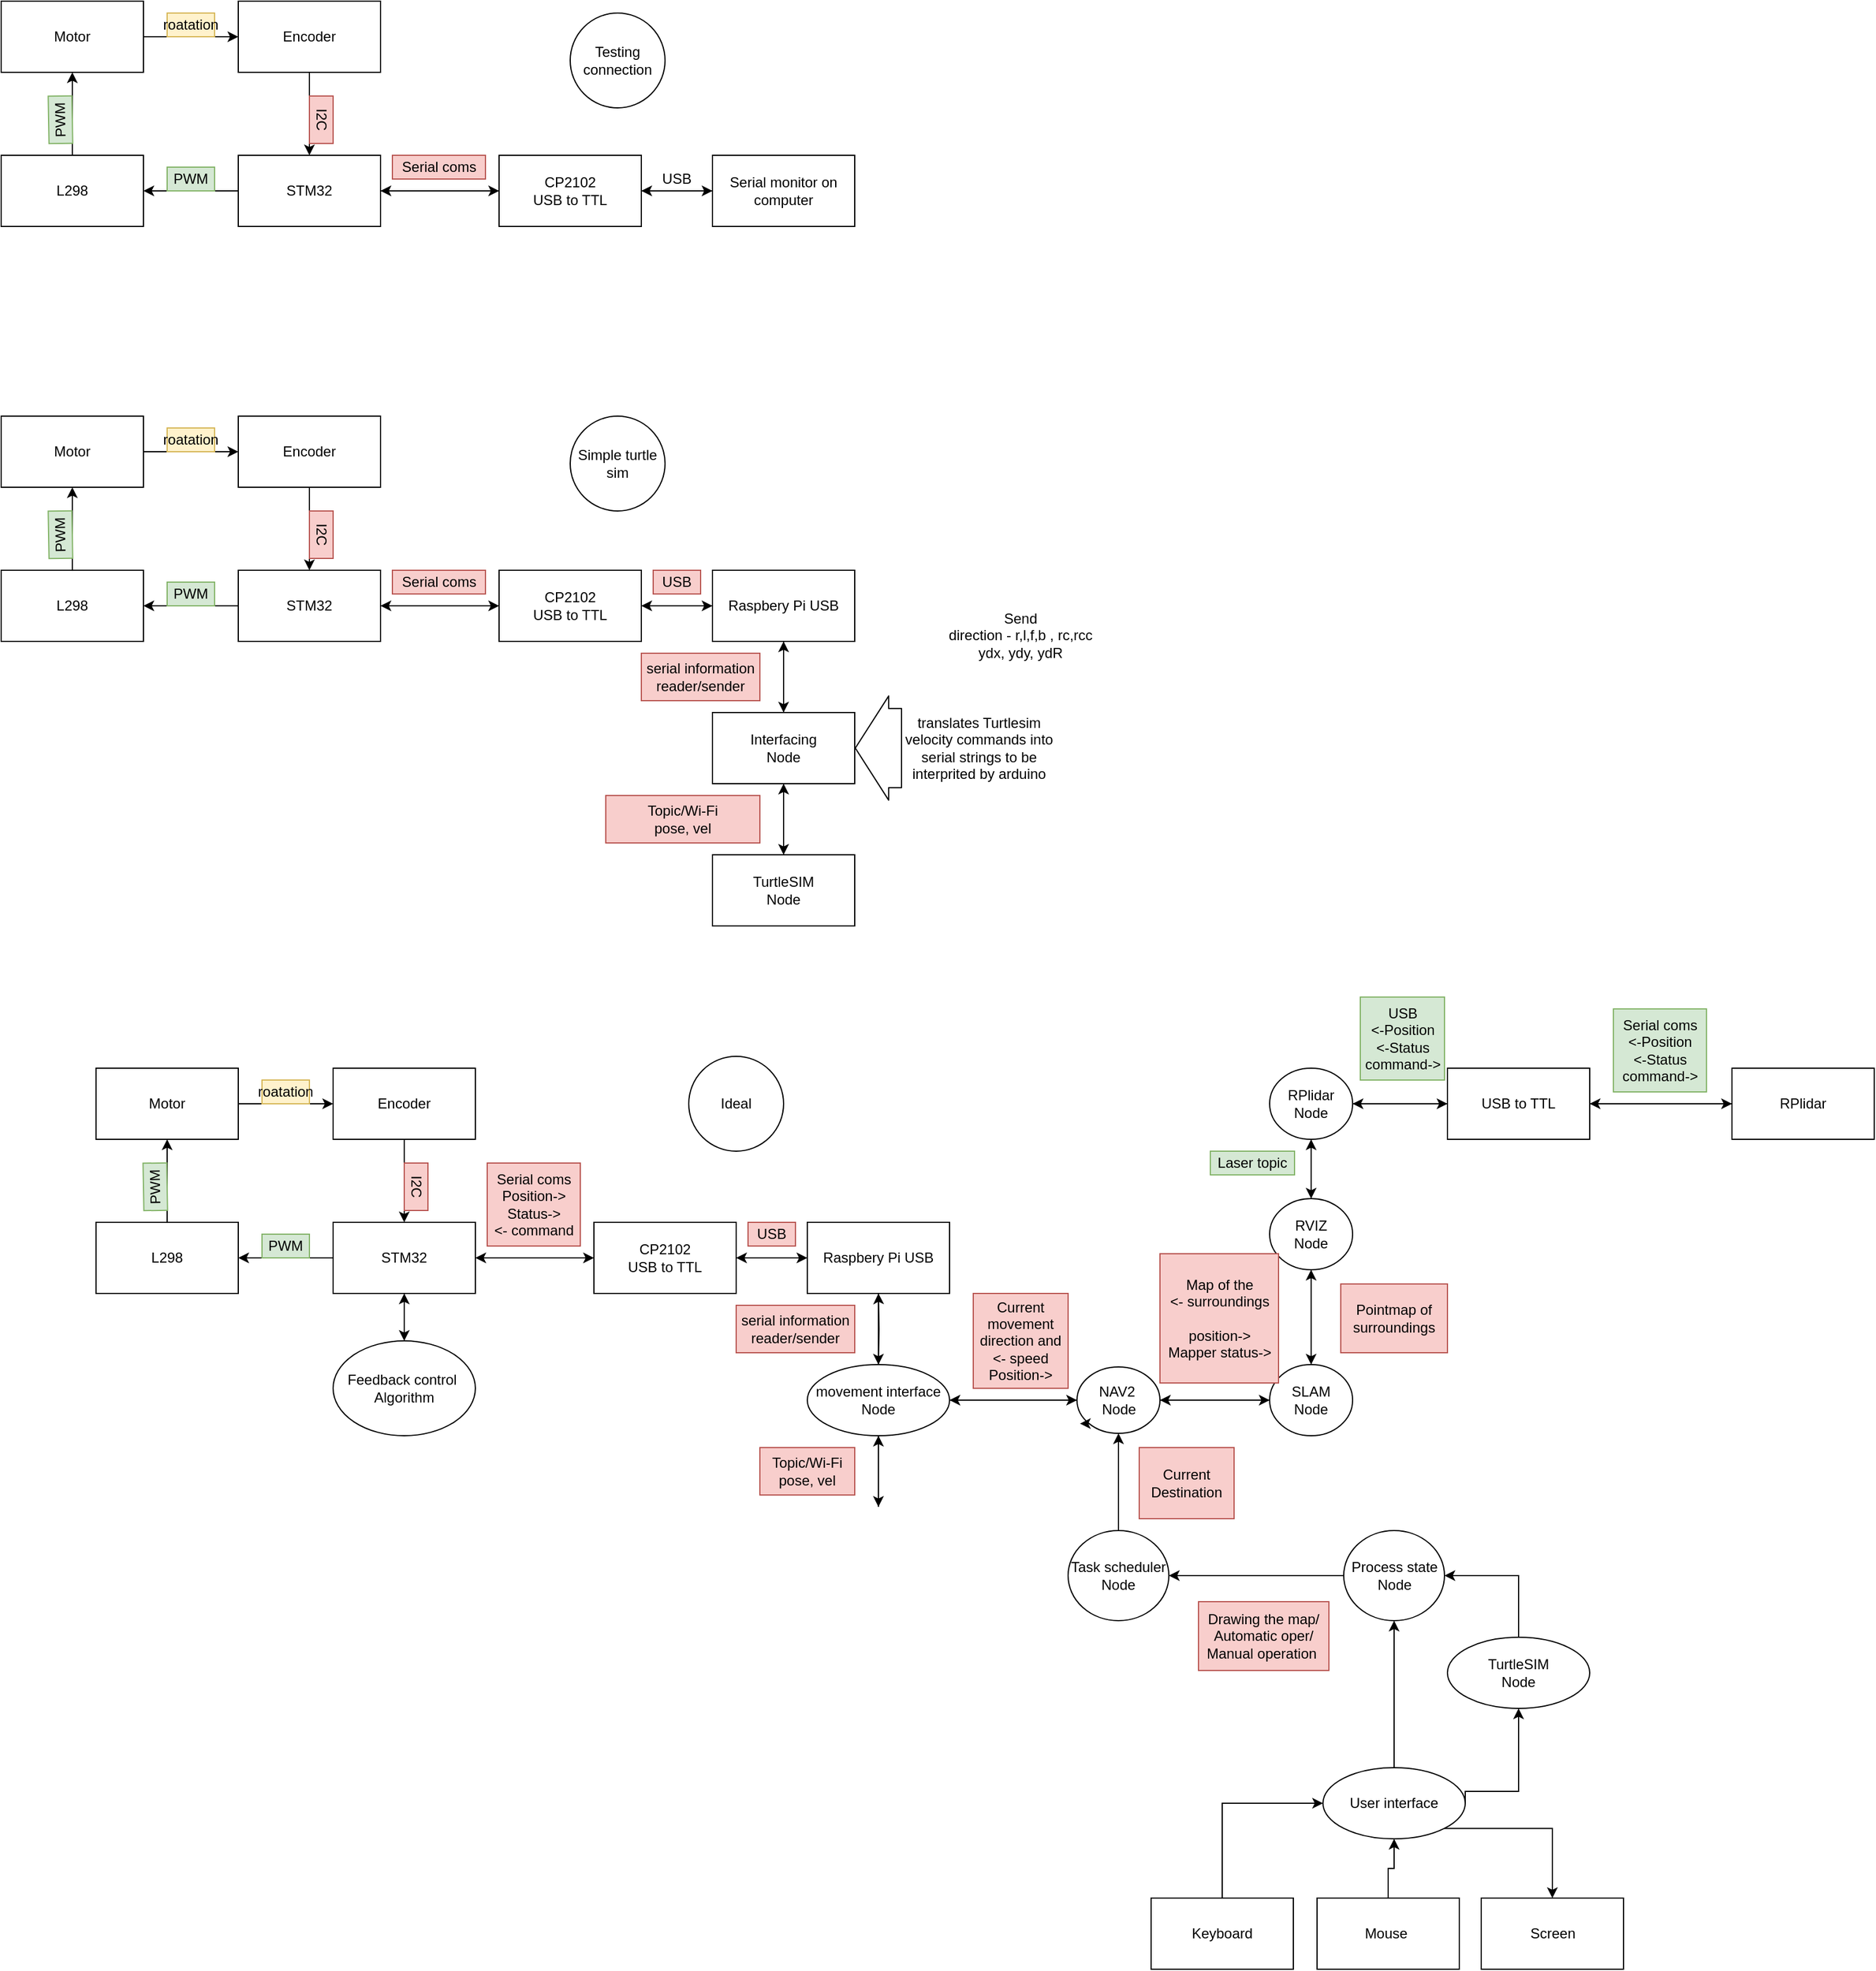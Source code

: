 <mxfile version="13.0.3" type="device"><diagram id="LjjCrNY3zawK1fgdHUah" name="Page-1"><mxGraphModel dx="1348" dy="816" grid="1" gridSize="10" guides="1" tooltips="1" connect="1" arrows="1" fold="1" page="1" pageScale="1" pageWidth="827" pageHeight="1169" math="0" shadow="0"><root><mxCell id="0"/><mxCell id="1" parent="0"/><mxCell id="x7SY1QFS_XHlm3ETZyWU-7" style="edgeStyle=orthogonalEdgeStyle;rounded=0;orthogonalLoop=1;jettySize=auto;html=1;entryX=0.5;entryY=1;entryDx=0;entryDy=0;" parent="1" source="x7SY1QFS_XHlm3ETZyWU-1" target="x7SY1QFS_XHlm3ETZyWU-2" edge="1"><mxGeometry relative="1" as="geometry"/></mxCell><mxCell id="x7SY1QFS_XHlm3ETZyWU-1" value="L298" style="rounded=0;whiteSpace=wrap;html=1;" parent="1" vertex="1"><mxGeometry x="40" y="300" width="120" height="60" as="geometry"/></mxCell><mxCell id="x7SY1QFS_XHlm3ETZyWU-10" style="edgeStyle=orthogonalEdgeStyle;rounded=0;orthogonalLoop=1;jettySize=auto;html=1;entryX=0;entryY=0.5;entryDx=0;entryDy=0;" parent="1" source="x7SY1QFS_XHlm3ETZyWU-2" target="x7SY1QFS_XHlm3ETZyWU-4" edge="1"><mxGeometry relative="1" as="geometry"/></mxCell><mxCell id="x7SY1QFS_XHlm3ETZyWU-2" value="Motor" style="rounded=0;whiteSpace=wrap;html=1;" parent="1" vertex="1"><mxGeometry x="40" y="170" width="120" height="60" as="geometry"/></mxCell><mxCell id="x7SY1QFS_XHlm3ETZyWU-8" style="edgeStyle=orthogonalEdgeStyle;rounded=0;orthogonalLoop=1;jettySize=auto;html=1;" parent="1" source="x7SY1QFS_XHlm3ETZyWU-3" target="x7SY1QFS_XHlm3ETZyWU-1" edge="1"><mxGeometry relative="1" as="geometry"/></mxCell><mxCell id="x7SY1QFS_XHlm3ETZyWU-15" style="edgeStyle=orthogonalEdgeStyle;rounded=0;orthogonalLoop=1;jettySize=auto;html=1;entryX=0;entryY=0.5;entryDx=0;entryDy=0;" parent="1" source="x7SY1QFS_XHlm3ETZyWU-3" target="x7SY1QFS_XHlm3ETZyWU-5" edge="1"><mxGeometry relative="1" as="geometry"/></mxCell><mxCell id="x7SY1QFS_XHlm3ETZyWU-3" value="STM32" style="rounded=0;whiteSpace=wrap;html=1;" parent="1" vertex="1"><mxGeometry x="240" y="300" width="120" height="60" as="geometry"/></mxCell><mxCell id="x7SY1QFS_XHlm3ETZyWU-11" style="edgeStyle=orthogonalEdgeStyle;rounded=0;orthogonalLoop=1;jettySize=auto;html=1;entryX=0.5;entryY=0;entryDx=0;entryDy=0;" parent="1" source="x7SY1QFS_XHlm3ETZyWU-4" target="x7SY1QFS_XHlm3ETZyWU-3" edge="1"><mxGeometry relative="1" as="geometry"/></mxCell><mxCell id="x7SY1QFS_XHlm3ETZyWU-4" value="Encoder" style="rounded=0;whiteSpace=wrap;html=1;" parent="1" vertex="1"><mxGeometry x="240" y="170" width="120" height="60" as="geometry"/></mxCell><mxCell id="x7SY1QFS_XHlm3ETZyWU-18" style="edgeStyle=orthogonalEdgeStyle;rounded=0;orthogonalLoop=1;jettySize=auto;html=1;entryX=1;entryY=0.5;entryDx=0;entryDy=0;" parent="1" source="x7SY1QFS_XHlm3ETZyWU-5" target="x7SY1QFS_XHlm3ETZyWU-3" edge="1"><mxGeometry relative="1" as="geometry"><Array as="points"/></mxGeometry></mxCell><mxCell id="x7SY1QFS_XHlm3ETZyWU-19" style="edgeStyle=orthogonalEdgeStyle;rounded=0;orthogonalLoop=1;jettySize=auto;html=1;entryX=0;entryY=0.5;entryDx=0;entryDy=0;" parent="1" source="x7SY1QFS_XHlm3ETZyWU-5" target="x7SY1QFS_XHlm3ETZyWU-6" edge="1"><mxGeometry relative="1" as="geometry"/></mxCell><mxCell id="x7SY1QFS_XHlm3ETZyWU-5" value="CP2102&lt;br&gt;USB to TTL" style="rounded=0;whiteSpace=wrap;html=1;" parent="1" vertex="1"><mxGeometry x="460" y="300" width="120" height="60" as="geometry"/></mxCell><mxCell id="x7SY1QFS_XHlm3ETZyWU-20" style="edgeStyle=orthogonalEdgeStyle;rounded=0;orthogonalLoop=1;jettySize=auto;html=1;" parent="1" source="x7SY1QFS_XHlm3ETZyWU-6" target="x7SY1QFS_XHlm3ETZyWU-5" edge="1"><mxGeometry relative="1" as="geometry"/></mxCell><mxCell id="x7SY1QFS_XHlm3ETZyWU-6" value="Serial monitor on computer" style="rounded=0;whiteSpace=wrap;html=1;" parent="1" vertex="1"><mxGeometry x="640" y="300" width="120" height="60" as="geometry"/></mxCell><mxCell id="x7SY1QFS_XHlm3ETZyWU-9" value="PWM" style="text;html=1;strokeColor=#82b366;fillColor=#d5e8d4;align=center;verticalAlign=middle;whiteSpace=wrap;rounded=0;rotation=-91;" parent="1" vertex="1"><mxGeometry x="70" y="260" width="40" height="20" as="geometry"/></mxCell><mxCell id="x7SY1QFS_XHlm3ETZyWU-12" value="roatation" style="text;html=1;strokeColor=#d6b656;fillColor=#fff2cc;align=center;verticalAlign=middle;whiteSpace=wrap;rounded=0;" parent="1" vertex="1"><mxGeometry x="180" y="180" width="40" height="20" as="geometry"/></mxCell><mxCell id="x7SY1QFS_XHlm3ETZyWU-13" value="I2C" style="text;html=1;strokeColor=#b85450;fillColor=#f8cecc;align=center;verticalAlign=middle;whiteSpace=wrap;rounded=0;rotation=90;" parent="1" vertex="1"><mxGeometry x="290" y="260" width="40" height="20" as="geometry"/></mxCell><mxCell id="x7SY1QFS_XHlm3ETZyWU-14" value="PWM" style="text;html=1;strokeColor=#82b366;fillColor=#d5e8d4;align=center;verticalAlign=middle;whiteSpace=wrap;rounded=0;" parent="1" vertex="1"><mxGeometry x="180" y="310" width="40" height="20" as="geometry"/></mxCell><mxCell id="x7SY1QFS_XHlm3ETZyWU-16" value="Serial coms" style="text;html=1;strokeColor=#b85450;fillColor=#f8cecc;align=center;verticalAlign=middle;whiteSpace=wrap;rounded=0;" parent="1" vertex="1"><mxGeometry x="370" y="300" width="78.5" height="20" as="geometry"/></mxCell><mxCell id="x7SY1QFS_XHlm3ETZyWU-21" value="USB" style="text;html=1;strokeColor=none;fillColor=none;align=center;verticalAlign=middle;whiteSpace=wrap;rounded=0;" parent="1" vertex="1"><mxGeometry x="590" y="310" width="40" height="20" as="geometry"/></mxCell><mxCell id="x7SY1QFS_XHlm3ETZyWU-23" style="edgeStyle=orthogonalEdgeStyle;rounded=0;orthogonalLoop=1;jettySize=auto;html=1;entryX=0.5;entryY=1;entryDx=0;entryDy=0;" parent="1" source="x7SY1QFS_XHlm3ETZyWU-24" target="x7SY1QFS_XHlm3ETZyWU-26" edge="1"><mxGeometry relative="1" as="geometry"/></mxCell><mxCell id="x7SY1QFS_XHlm3ETZyWU-24" value="L298" style="rounded=0;whiteSpace=wrap;html=1;" parent="1" vertex="1"><mxGeometry x="40" y="650" width="120" height="60" as="geometry"/></mxCell><mxCell id="x7SY1QFS_XHlm3ETZyWU-25" style="edgeStyle=orthogonalEdgeStyle;rounded=0;orthogonalLoop=1;jettySize=auto;html=1;entryX=0;entryY=0.5;entryDx=0;entryDy=0;" parent="1" source="x7SY1QFS_XHlm3ETZyWU-26" target="x7SY1QFS_XHlm3ETZyWU-31" edge="1"><mxGeometry relative="1" as="geometry"/></mxCell><mxCell id="x7SY1QFS_XHlm3ETZyWU-26" value="Motor" style="rounded=0;whiteSpace=wrap;html=1;" parent="1" vertex="1"><mxGeometry x="40" y="520" width="120" height="60" as="geometry"/></mxCell><mxCell id="x7SY1QFS_XHlm3ETZyWU-27" style="edgeStyle=orthogonalEdgeStyle;rounded=0;orthogonalLoop=1;jettySize=auto;html=1;" parent="1" source="x7SY1QFS_XHlm3ETZyWU-29" target="x7SY1QFS_XHlm3ETZyWU-24" edge="1"><mxGeometry relative="1" as="geometry"/></mxCell><mxCell id="x7SY1QFS_XHlm3ETZyWU-28" style="edgeStyle=orthogonalEdgeStyle;rounded=0;orthogonalLoop=1;jettySize=auto;html=1;entryX=0;entryY=0.5;entryDx=0;entryDy=0;" parent="1" source="x7SY1QFS_XHlm3ETZyWU-29" target="x7SY1QFS_XHlm3ETZyWU-34" edge="1"><mxGeometry relative="1" as="geometry"/></mxCell><mxCell id="x7SY1QFS_XHlm3ETZyWU-29" value="STM32" style="rounded=0;whiteSpace=wrap;html=1;" parent="1" vertex="1"><mxGeometry x="240" y="650" width="120" height="60" as="geometry"/></mxCell><mxCell id="x7SY1QFS_XHlm3ETZyWU-30" style="edgeStyle=orthogonalEdgeStyle;rounded=0;orthogonalLoop=1;jettySize=auto;html=1;entryX=0.5;entryY=0;entryDx=0;entryDy=0;" parent="1" source="x7SY1QFS_XHlm3ETZyWU-31" target="x7SY1QFS_XHlm3ETZyWU-29" edge="1"><mxGeometry relative="1" as="geometry"/></mxCell><mxCell id="x7SY1QFS_XHlm3ETZyWU-31" value="Encoder" style="rounded=0;whiteSpace=wrap;html=1;" parent="1" vertex="1"><mxGeometry x="240" y="520" width="120" height="60" as="geometry"/></mxCell><mxCell id="x7SY1QFS_XHlm3ETZyWU-32" style="edgeStyle=orthogonalEdgeStyle;rounded=0;orthogonalLoop=1;jettySize=auto;html=1;entryX=1;entryY=0.5;entryDx=0;entryDy=0;" parent="1" source="x7SY1QFS_XHlm3ETZyWU-34" target="x7SY1QFS_XHlm3ETZyWU-29" edge="1"><mxGeometry relative="1" as="geometry"><Array as="points"/></mxGeometry></mxCell><mxCell id="x7SY1QFS_XHlm3ETZyWU-33" style="edgeStyle=orthogonalEdgeStyle;rounded=0;orthogonalLoop=1;jettySize=auto;html=1;entryX=0;entryY=0.5;entryDx=0;entryDy=0;" parent="1" source="x7SY1QFS_XHlm3ETZyWU-34" target="x7SY1QFS_XHlm3ETZyWU-36" edge="1"><mxGeometry relative="1" as="geometry"/></mxCell><mxCell id="x7SY1QFS_XHlm3ETZyWU-34" value="CP2102&lt;br&gt;USB to TTL" style="rounded=0;whiteSpace=wrap;html=1;" parent="1" vertex="1"><mxGeometry x="460" y="650" width="120" height="60" as="geometry"/></mxCell><mxCell id="x7SY1QFS_XHlm3ETZyWU-35" style="edgeStyle=orthogonalEdgeStyle;rounded=0;orthogonalLoop=1;jettySize=auto;html=1;" parent="1" source="x7SY1QFS_XHlm3ETZyWU-36" target="x7SY1QFS_XHlm3ETZyWU-34" edge="1"><mxGeometry relative="1" as="geometry"/></mxCell><mxCell id="x7SY1QFS_XHlm3ETZyWU-45" style="edgeStyle=orthogonalEdgeStyle;rounded=0;orthogonalLoop=1;jettySize=auto;html=1;entryX=0.5;entryY=0;entryDx=0;entryDy=0;" parent="1" source="x7SY1QFS_XHlm3ETZyWU-36" target="x7SY1QFS_XHlm3ETZyWU-43" edge="1"><mxGeometry relative="1" as="geometry"/></mxCell><mxCell id="x7SY1QFS_XHlm3ETZyWU-36" value="Raspbery Pi USB" style="rounded=0;whiteSpace=wrap;html=1;" parent="1" vertex="1"><mxGeometry x="640" y="650" width="120" height="60" as="geometry"/></mxCell><mxCell id="x7SY1QFS_XHlm3ETZyWU-37" value="PWM" style="text;html=1;strokeColor=#82b366;fillColor=#d5e8d4;align=center;verticalAlign=middle;whiteSpace=wrap;rounded=0;rotation=-91;" parent="1" vertex="1"><mxGeometry x="70" y="610" width="40" height="20" as="geometry"/></mxCell><mxCell id="x7SY1QFS_XHlm3ETZyWU-38" value="roatation" style="text;html=1;strokeColor=#d6b656;fillColor=#fff2cc;align=center;verticalAlign=middle;whiteSpace=wrap;rounded=0;" parent="1" vertex="1"><mxGeometry x="180" y="530" width="40" height="20" as="geometry"/></mxCell><mxCell id="x7SY1QFS_XHlm3ETZyWU-39" value="I2C" style="text;html=1;strokeColor=#b85450;fillColor=#f8cecc;align=center;verticalAlign=middle;whiteSpace=wrap;rounded=0;rotation=90;" parent="1" vertex="1"><mxGeometry x="290" y="610" width="40" height="20" as="geometry"/></mxCell><mxCell id="x7SY1QFS_XHlm3ETZyWU-40" value="PWM" style="text;html=1;strokeColor=#82b366;fillColor=#d5e8d4;align=center;verticalAlign=middle;whiteSpace=wrap;rounded=0;" parent="1" vertex="1"><mxGeometry x="180" y="660" width="40" height="20" as="geometry"/></mxCell><mxCell id="x7SY1QFS_XHlm3ETZyWU-41" value="Serial coms" style="text;html=1;strokeColor=#b85450;fillColor=#f8cecc;align=center;verticalAlign=middle;whiteSpace=wrap;rounded=0;" parent="1" vertex="1"><mxGeometry x="370" y="650" width="78.5" height="20" as="geometry"/></mxCell><mxCell id="x7SY1QFS_XHlm3ETZyWU-42" value="USB" style="text;html=1;strokeColor=#b85450;fillColor=#f8cecc;align=center;verticalAlign=middle;whiteSpace=wrap;rounded=0;" parent="1" vertex="1"><mxGeometry x="590" y="650" width="40" height="20" as="geometry"/></mxCell><mxCell id="x7SY1QFS_XHlm3ETZyWU-46" style="edgeStyle=orthogonalEdgeStyle;rounded=0;orthogonalLoop=1;jettySize=auto;html=1;entryX=0.5;entryY=1;entryDx=0;entryDy=0;" parent="1" source="x7SY1QFS_XHlm3ETZyWU-43" target="x7SY1QFS_XHlm3ETZyWU-36" edge="1"><mxGeometry relative="1" as="geometry"/></mxCell><mxCell id="x7SY1QFS_XHlm3ETZyWU-51" style="edgeStyle=orthogonalEdgeStyle;rounded=0;orthogonalLoop=1;jettySize=auto;html=1;entryX=0.5;entryY=0;entryDx=0;entryDy=0;" parent="1" source="x7SY1QFS_XHlm3ETZyWU-43" target="x7SY1QFS_XHlm3ETZyWU-44" edge="1"><mxGeometry relative="1" as="geometry"/></mxCell><mxCell id="x7SY1QFS_XHlm3ETZyWU-43" value="Interfacing&lt;br&gt;Node" style="rounded=0;whiteSpace=wrap;html=1;" parent="1" vertex="1"><mxGeometry x="640" y="770" width="120" height="60" as="geometry"/></mxCell><mxCell id="x7SY1QFS_XHlm3ETZyWU-52" style="edgeStyle=orthogonalEdgeStyle;rounded=0;orthogonalLoop=1;jettySize=auto;html=1;entryX=0.5;entryY=1;entryDx=0;entryDy=0;" parent="1" source="x7SY1QFS_XHlm3ETZyWU-44" target="x7SY1QFS_XHlm3ETZyWU-43" edge="1"><mxGeometry relative="1" as="geometry"/></mxCell><mxCell id="x7SY1QFS_XHlm3ETZyWU-44" value="TurtleSIM&lt;br&gt;Node" style="rounded=0;whiteSpace=wrap;html=1;" parent="1" vertex="1"><mxGeometry x="640" y="890" width="120" height="60" as="geometry"/></mxCell><mxCell id="x7SY1QFS_XHlm3ETZyWU-49" value="serial information reader/sender" style="text;html=1;strokeColor=#b85450;fillColor=#f8cecc;align=center;verticalAlign=middle;whiteSpace=wrap;rounded=0;" parent="1" vertex="1"><mxGeometry x="580" y="720" width="100" height="40" as="geometry"/></mxCell><mxCell id="x7SY1QFS_XHlm3ETZyWU-53" value="Topic/Wi-Fi&lt;br&gt;pose, vel" style="text;html=1;strokeColor=#b85450;fillColor=#f8cecc;align=center;verticalAlign=middle;whiteSpace=wrap;rounded=0;" parent="1" vertex="1"><mxGeometry x="550" y="840" width="130" height="40" as="geometry"/></mxCell><mxCell id="x7SY1QFS_XHlm3ETZyWU-55" style="edgeStyle=orthogonalEdgeStyle;rounded=0;orthogonalLoop=1;jettySize=auto;html=1;entryX=0.5;entryY=1;entryDx=0;entryDy=0;" parent="1" source="x7SY1QFS_XHlm3ETZyWU-56" target="x7SY1QFS_XHlm3ETZyWU-58" edge="1"><mxGeometry relative="1" as="geometry"/></mxCell><mxCell id="x7SY1QFS_XHlm3ETZyWU-56" value="L298" style="rounded=0;whiteSpace=wrap;html=1;" parent="1" vertex="1"><mxGeometry x="120" y="1200" width="120" height="60" as="geometry"/></mxCell><mxCell id="x7SY1QFS_XHlm3ETZyWU-57" style="edgeStyle=orthogonalEdgeStyle;rounded=0;orthogonalLoop=1;jettySize=auto;html=1;entryX=0;entryY=0.5;entryDx=0;entryDy=0;" parent="1" source="x7SY1QFS_XHlm3ETZyWU-58" target="x7SY1QFS_XHlm3ETZyWU-63" edge="1"><mxGeometry relative="1" as="geometry"/></mxCell><mxCell id="x7SY1QFS_XHlm3ETZyWU-58" value="Motor" style="rounded=0;whiteSpace=wrap;html=1;" parent="1" vertex="1"><mxGeometry x="120" y="1070" width="120" height="60" as="geometry"/></mxCell><mxCell id="x7SY1QFS_XHlm3ETZyWU-59" style="edgeStyle=orthogonalEdgeStyle;rounded=0;orthogonalLoop=1;jettySize=auto;html=1;" parent="1" source="x7SY1QFS_XHlm3ETZyWU-61" target="x7SY1QFS_XHlm3ETZyWU-56" edge="1"><mxGeometry relative="1" as="geometry"/></mxCell><mxCell id="x7SY1QFS_XHlm3ETZyWU-60" style="edgeStyle=orthogonalEdgeStyle;rounded=0;orthogonalLoop=1;jettySize=auto;html=1;entryX=0;entryY=0.5;entryDx=0;entryDy=0;" parent="1" source="x7SY1QFS_XHlm3ETZyWU-61" target="x7SY1QFS_XHlm3ETZyWU-66" edge="1"><mxGeometry relative="1" as="geometry"/></mxCell><mxCell id="x7SY1QFS_XHlm3ETZyWU-91" style="edgeStyle=orthogonalEdgeStyle;rounded=0;orthogonalLoop=1;jettySize=auto;html=1;entryX=0.5;entryY=0;entryDx=0;entryDy=0;" parent="1" source="x7SY1QFS_XHlm3ETZyWU-61" target="x7SY1QFS_XHlm3ETZyWU-87" edge="1"><mxGeometry relative="1" as="geometry"/></mxCell><mxCell id="x7SY1QFS_XHlm3ETZyWU-61" value="STM32" style="rounded=0;whiteSpace=wrap;html=1;" parent="1" vertex="1"><mxGeometry x="320" y="1200" width="120" height="60" as="geometry"/></mxCell><mxCell id="x7SY1QFS_XHlm3ETZyWU-62" style="edgeStyle=orthogonalEdgeStyle;rounded=0;orthogonalLoop=1;jettySize=auto;html=1;entryX=0.5;entryY=0;entryDx=0;entryDy=0;" parent="1" source="x7SY1QFS_XHlm3ETZyWU-63" target="x7SY1QFS_XHlm3ETZyWU-61" edge="1"><mxGeometry relative="1" as="geometry"/></mxCell><mxCell id="x7SY1QFS_XHlm3ETZyWU-63" value="Encoder" style="rounded=0;whiteSpace=wrap;html=1;" parent="1" vertex="1"><mxGeometry x="320" y="1070" width="120" height="60" as="geometry"/></mxCell><mxCell id="x7SY1QFS_XHlm3ETZyWU-64" style="edgeStyle=orthogonalEdgeStyle;rounded=0;orthogonalLoop=1;jettySize=auto;html=1;entryX=1;entryY=0.5;entryDx=0;entryDy=0;" parent="1" source="x7SY1QFS_XHlm3ETZyWU-66" target="x7SY1QFS_XHlm3ETZyWU-61" edge="1"><mxGeometry relative="1" as="geometry"><Array as="points"/></mxGeometry></mxCell><mxCell id="x7SY1QFS_XHlm3ETZyWU-65" style="edgeStyle=orthogonalEdgeStyle;rounded=0;orthogonalLoop=1;jettySize=auto;html=1;entryX=0;entryY=0.5;entryDx=0;entryDy=0;" parent="1" source="x7SY1QFS_XHlm3ETZyWU-66" target="x7SY1QFS_XHlm3ETZyWU-69" edge="1"><mxGeometry relative="1" as="geometry"/></mxCell><mxCell id="x7SY1QFS_XHlm3ETZyWU-66" value="CP2102&lt;br&gt;USB to TTL" style="rounded=0;whiteSpace=wrap;html=1;" parent="1" vertex="1"><mxGeometry x="540" y="1200" width="120" height="60" as="geometry"/></mxCell><mxCell id="x7SY1QFS_XHlm3ETZyWU-67" style="edgeStyle=orthogonalEdgeStyle;rounded=0;orthogonalLoop=1;jettySize=auto;html=1;" parent="1" source="x7SY1QFS_XHlm3ETZyWU-69" target="x7SY1QFS_XHlm3ETZyWU-66" edge="1"><mxGeometry relative="1" as="geometry"/></mxCell><mxCell id="x7SY1QFS_XHlm3ETZyWU-68" style="edgeStyle=orthogonalEdgeStyle;rounded=0;orthogonalLoop=1;jettySize=auto;html=1;entryX=0.5;entryY=0;entryDx=0;entryDy=0;" parent="1" source="x7SY1QFS_XHlm3ETZyWU-69" edge="1"><mxGeometry relative="1" as="geometry"><mxPoint x="780" y="1320" as="targetPoint"/></mxGeometry></mxCell><mxCell id="x7SY1QFS_XHlm3ETZyWU-69" value="Raspbery Pi USB" style="rounded=0;whiteSpace=wrap;html=1;" parent="1" vertex="1"><mxGeometry x="720" y="1200" width="120" height="60" as="geometry"/></mxCell><mxCell id="x7SY1QFS_XHlm3ETZyWU-70" value="PWM" style="text;html=1;strokeColor=#82b366;fillColor=#d5e8d4;align=center;verticalAlign=middle;whiteSpace=wrap;rounded=0;rotation=-91;" parent="1" vertex="1"><mxGeometry x="150" y="1160" width="40" height="20" as="geometry"/></mxCell><mxCell id="x7SY1QFS_XHlm3ETZyWU-71" value="roatation" style="text;html=1;strokeColor=#d6b656;fillColor=#fff2cc;align=center;verticalAlign=middle;whiteSpace=wrap;rounded=0;" parent="1" vertex="1"><mxGeometry x="260" y="1080" width="40" height="20" as="geometry"/></mxCell><mxCell id="x7SY1QFS_XHlm3ETZyWU-72" value="I2C" style="text;html=1;strokeColor=#b85450;fillColor=#f8cecc;align=center;verticalAlign=middle;whiteSpace=wrap;rounded=0;rotation=90;" parent="1" vertex="1"><mxGeometry x="370" y="1160" width="40" height="20" as="geometry"/></mxCell><mxCell id="x7SY1QFS_XHlm3ETZyWU-73" value="PWM" style="text;html=1;strokeColor=#82b366;fillColor=#d5e8d4;align=center;verticalAlign=middle;whiteSpace=wrap;rounded=0;" parent="1" vertex="1"><mxGeometry x="260" y="1210" width="40" height="20" as="geometry"/></mxCell><mxCell id="x7SY1QFS_XHlm3ETZyWU-74" value="Serial coms&lt;br&gt;Position-&amp;gt;&lt;br&gt;Status-&amp;gt;&lt;br&gt;&amp;lt;- command" style="text;html=1;strokeColor=#b85450;fillColor=#f8cecc;align=center;verticalAlign=middle;whiteSpace=wrap;rounded=0;" parent="1" vertex="1"><mxGeometry x="450" y="1150" width="78.5" height="70" as="geometry"/></mxCell><mxCell id="x7SY1QFS_XHlm3ETZyWU-75" value="USB" style="text;html=1;strokeColor=#b85450;fillColor=#f8cecc;align=center;verticalAlign=middle;whiteSpace=wrap;rounded=0;" parent="1" vertex="1"><mxGeometry x="670" y="1200" width="40" height="20" as="geometry"/></mxCell><mxCell id="x7SY1QFS_XHlm3ETZyWU-76" style="edgeStyle=orthogonalEdgeStyle;rounded=0;orthogonalLoop=1;jettySize=auto;html=1;entryX=0.5;entryY=1;entryDx=0;entryDy=0;" parent="1" target="x7SY1QFS_XHlm3ETZyWU-69" edge="1"><mxGeometry relative="1" as="geometry"><mxPoint x="780" y="1320" as="sourcePoint"/></mxGeometry></mxCell><mxCell id="x7SY1QFS_XHlm3ETZyWU-77" style="edgeStyle=orthogonalEdgeStyle;rounded=0;orthogonalLoop=1;jettySize=auto;html=1;entryX=0.5;entryY=0;entryDx=0;entryDy=0;" parent="1" edge="1"><mxGeometry relative="1" as="geometry"><mxPoint x="780" y="1380" as="sourcePoint"/><mxPoint x="780" y="1440" as="targetPoint"/></mxGeometry></mxCell><mxCell id="x7SY1QFS_XHlm3ETZyWU-79" style="edgeStyle=orthogonalEdgeStyle;rounded=0;orthogonalLoop=1;jettySize=auto;html=1;entryX=0.5;entryY=1;entryDx=0;entryDy=0;" parent="1" edge="1"><mxGeometry relative="1" as="geometry"><mxPoint x="780" y="1440" as="sourcePoint"/><mxPoint x="780" y="1380" as="targetPoint"/></mxGeometry></mxCell><mxCell id="x7SY1QFS_XHlm3ETZyWU-81" value="serial information reader/sender" style="text;html=1;strokeColor=#b85450;fillColor=#f8cecc;align=center;verticalAlign=middle;whiteSpace=wrap;rounded=0;" parent="1" vertex="1"><mxGeometry x="660" y="1270" width="100" height="40" as="geometry"/></mxCell><mxCell id="x7SY1QFS_XHlm3ETZyWU-82" value="Topic/Wi-Fi&lt;br&gt;pose, vel" style="text;html=1;strokeColor=#b85450;fillColor=#f8cecc;align=center;verticalAlign=middle;whiteSpace=wrap;rounded=0;" parent="1" vertex="1"><mxGeometry x="680" y="1390" width="80" height="40" as="geometry"/></mxCell><mxCell id="x7SY1QFS_XHlm3ETZyWU-83" value="Testing connection" style="ellipse;whiteSpace=wrap;html=1;aspect=fixed;" parent="1" vertex="1"><mxGeometry x="520" y="180" width="80" height="80" as="geometry"/></mxCell><mxCell id="x7SY1QFS_XHlm3ETZyWU-84" value="Simple turtle sim" style="ellipse;whiteSpace=wrap;html=1;aspect=fixed;" parent="1" vertex="1"><mxGeometry x="520" y="520" width="80" height="80" as="geometry"/></mxCell><mxCell id="x7SY1QFS_XHlm3ETZyWU-85" value="Ideal" style="ellipse;whiteSpace=wrap;html=1;aspect=fixed;" parent="1" vertex="1"><mxGeometry x="620" y="1060" width="80" height="80" as="geometry"/></mxCell><mxCell id="x7SY1QFS_XHlm3ETZyWU-92" style="edgeStyle=orthogonalEdgeStyle;rounded=0;orthogonalLoop=1;jettySize=auto;html=1;entryX=0.5;entryY=1;entryDx=0;entryDy=0;" parent="1" source="x7SY1QFS_XHlm3ETZyWU-87" target="x7SY1QFS_XHlm3ETZyWU-61" edge="1"><mxGeometry relative="1" as="geometry"/></mxCell><mxCell id="x7SY1QFS_XHlm3ETZyWU-87" value="Feedback control&amp;nbsp;&lt;br&gt;Algorithm" style="ellipse;whiteSpace=wrap;html=1;" parent="1" vertex="1"><mxGeometry x="320" y="1300" width="120" height="80" as="geometry"/></mxCell><mxCell id="x7SY1QFS_XHlm3ETZyWU-126" style="edgeStyle=orthogonalEdgeStyle;rounded=0;orthogonalLoop=1;jettySize=auto;html=1;entryX=0.5;entryY=1;entryDx=0;entryDy=0;" parent="1" source="x7SY1QFS_XHlm3ETZyWU-88" target="x7SY1QFS_XHlm3ETZyWU-96" edge="1"><mxGeometry relative="1" as="geometry"><mxPoint x="982.5" y="1380" as="targetPoint"/></mxGeometry></mxCell><mxCell id="x7SY1QFS_XHlm3ETZyWU-88" value="Task scheduler&lt;br&gt;Node" style="ellipse;whiteSpace=wrap;html=1;" parent="1" vertex="1"><mxGeometry x="940" y="1460" width="85" height="76" as="geometry"/></mxCell><mxCell id="x7SY1QFS_XHlm3ETZyWU-121" style="edgeStyle=orthogonalEdgeStyle;rounded=0;orthogonalLoop=1;jettySize=auto;html=1;entryX=0;entryY=0.5;entryDx=0;entryDy=0;" parent="1" source="x7SY1QFS_XHlm3ETZyWU-89" target="x7SY1QFS_XHlm3ETZyWU-96" edge="1"><mxGeometry relative="1" as="geometry"/></mxCell><mxCell id="x7SY1QFS_XHlm3ETZyWU-89" value="&lt;span&gt;movement interface&lt;/span&gt;&lt;br&gt;&lt;span&gt;Node&lt;/span&gt;" style="ellipse;whiteSpace=wrap;html=1;" parent="1" vertex="1"><mxGeometry x="720" y="1320" width="120" height="60" as="geometry"/></mxCell><mxCell id="x7SY1QFS_XHlm3ETZyWU-152" style="edgeStyle=orthogonalEdgeStyle;rounded=0;orthogonalLoop=1;jettySize=auto;html=1;entryX=1;entryY=0.5;entryDx=0;entryDy=0;" parent="1" source="x7SY1QFS_XHlm3ETZyWU-90" target="x7SY1QFS_XHlm3ETZyWU-138" edge="1"><mxGeometry relative="1" as="geometry"><Array as="points"><mxPoint x="1320" y="1498"/></Array></mxGeometry></mxCell><mxCell id="x7SY1QFS_XHlm3ETZyWU-90" value="TurtleSIM&lt;br&gt;Node" style="ellipse;whiteSpace=wrap;html=1;" parent="1" vertex="1"><mxGeometry x="1260" y="1550" width="120" height="60" as="geometry"/></mxCell><mxCell id="x7SY1QFS_XHlm3ETZyWU-122" style="edgeStyle=orthogonalEdgeStyle;rounded=0;orthogonalLoop=1;jettySize=auto;html=1;" parent="1" source="x7SY1QFS_XHlm3ETZyWU-96" target="x7SY1QFS_XHlm3ETZyWU-89" edge="1"><mxGeometry relative="1" as="geometry"/></mxCell><mxCell id="x7SY1QFS_XHlm3ETZyWU-123" style="edgeStyle=orthogonalEdgeStyle;rounded=0;orthogonalLoop=1;jettySize=auto;html=1;" parent="1" source="x7SY1QFS_XHlm3ETZyWU-96" target="x7SY1QFS_XHlm3ETZyWU-102" edge="1"><mxGeometry relative="1" as="geometry"/></mxCell><mxCell id="x7SY1QFS_XHlm3ETZyWU-96" value="NAV2&amp;nbsp;&lt;br&gt;Node" style="ellipse;whiteSpace=wrap;html=1;" parent="1" vertex="1"><mxGeometry x="947.5" y="1322" width="70" height="56" as="geometry"/></mxCell><mxCell id="x7SY1QFS_XHlm3ETZyWU-112" style="edgeStyle=orthogonalEdgeStyle;rounded=0;orthogonalLoop=1;jettySize=auto;html=1;" parent="1" source="x7SY1QFS_XHlm3ETZyWU-98" target="x7SY1QFS_XHlm3ETZyWU-103" edge="1"><mxGeometry relative="1" as="geometry"/></mxCell><mxCell id="x7SY1QFS_XHlm3ETZyWU-114" style="edgeStyle=orthogonalEdgeStyle;rounded=0;orthogonalLoop=1;jettySize=auto;html=1;entryX=0.5;entryY=0;entryDx=0;entryDy=0;" parent="1" source="x7SY1QFS_XHlm3ETZyWU-98" target="x7SY1QFS_XHlm3ETZyWU-102" edge="1"><mxGeometry relative="1" as="geometry"/></mxCell><mxCell id="x7SY1QFS_XHlm3ETZyWU-98" value="RVIZ &lt;br&gt;Node" style="ellipse;whiteSpace=wrap;html=1;" parent="1" vertex="1"><mxGeometry x="1110" y="1180" width="70" height="60" as="geometry"/></mxCell><mxCell id="x7SY1QFS_XHlm3ETZyWU-115" style="edgeStyle=orthogonalEdgeStyle;rounded=0;orthogonalLoop=1;jettySize=auto;html=1;entryX=0.5;entryY=1;entryDx=0;entryDy=0;" parent="1" source="x7SY1QFS_XHlm3ETZyWU-102" target="x7SY1QFS_XHlm3ETZyWU-98" edge="1"><mxGeometry relative="1" as="geometry"/></mxCell><mxCell id="x7SY1QFS_XHlm3ETZyWU-124" style="edgeStyle=orthogonalEdgeStyle;rounded=0;orthogonalLoop=1;jettySize=auto;html=1;entryX=1;entryY=0.5;entryDx=0;entryDy=0;" parent="1" source="x7SY1QFS_XHlm3ETZyWU-102" target="x7SY1QFS_XHlm3ETZyWU-96" edge="1"><mxGeometry relative="1" as="geometry"/></mxCell><mxCell id="x7SY1QFS_XHlm3ETZyWU-102" value="SLAM&lt;br&gt;Node" style="ellipse;whiteSpace=wrap;html=1;" parent="1" vertex="1"><mxGeometry x="1110" y="1320" width="70" height="60" as="geometry"/></mxCell><mxCell id="x7SY1QFS_XHlm3ETZyWU-111" style="edgeStyle=orthogonalEdgeStyle;rounded=0;orthogonalLoop=1;jettySize=auto;html=1;" parent="1" source="x7SY1QFS_XHlm3ETZyWU-103" target="x7SY1QFS_XHlm3ETZyWU-104" edge="1"><mxGeometry relative="1" as="geometry"/></mxCell><mxCell id="x7SY1QFS_XHlm3ETZyWU-113" style="edgeStyle=orthogonalEdgeStyle;rounded=0;orthogonalLoop=1;jettySize=auto;html=1;" parent="1" source="x7SY1QFS_XHlm3ETZyWU-103" target="x7SY1QFS_XHlm3ETZyWU-98" edge="1"><mxGeometry relative="1" as="geometry"/></mxCell><mxCell id="x7SY1QFS_XHlm3ETZyWU-103" value="RPlidar&lt;br&gt;Node" style="ellipse;whiteSpace=wrap;html=1;" parent="1" vertex="1"><mxGeometry x="1110" y="1070" width="70" height="60" as="geometry"/></mxCell><mxCell id="x7SY1QFS_XHlm3ETZyWU-109" style="edgeStyle=orthogonalEdgeStyle;rounded=0;orthogonalLoop=1;jettySize=auto;html=1;" parent="1" source="x7SY1QFS_XHlm3ETZyWU-104" target="x7SY1QFS_XHlm3ETZyWU-107" edge="1"><mxGeometry relative="1" as="geometry"/></mxCell><mxCell id="x7SY1QFS_XHlm3ETZyWU-119" style="edgeStyle=orthogonalEdgeStyle;rounded=0;orthogonalLoop=1;jettySize=auto;html=1;entryX=1;entryY=0.5;entryDx=0;entryDy=0;" parent="1" source="x7SY1QFS_XHlm3ETZyWU-104" target="x7SY1QFS_XHlm3ETZyWU-103" edge="1"><mxGeometry relative="1" as="geometry"/></mxCell><mxCell id="x7SY1QFS_XHlm3ETZyWU-104" value="USB to TTL" style="rounded=0;whiteSpace=wrap;html=1;" parent="1" vertex="1"><mxGeometry x="1260" y="1070" width="120" height="60" as="geometry"/></mxCell><mxCell id="x7SY1QFS_XHlm3ETZyWU-108" style="edgeStyle=orthogonalEdgeStyle;rounded=0;orthogonalLoop=1;jettySize=auto;html=1;" parent="1" source="x7SY1QFS_XHlm3ETZyWU-107" target="x7SY1QFS_XHlm3ETZyWU-104" edge="1"><mxGeometry relative="1" as="geometry"/></mxCell><mxCell id="x7SY1QFS_XHlm3ETZyWU-107" value="RPlidar" style="rounded=0;whiteSpace=wrap;html=1;" parent="1" vertex="1"><mxGeometry x="1500" y="1070" width="120" height="60" as="geometry"/></mxCell><mxCell id="x7SY1QFS_XHlm3ETZyWU-128" value="Current movement direction and &amp;lt;- speed&lt;br&gt;Position-&amp;gt;" style="text;html=1;strokeColor=#b85450;fillColor=#f8cecc;align=center;verticalAlign=middle;whiteSpace=wrap;rounded=0;" parent="1" vertex="1"><mxGeometry x="860" y="1260" width="80" height="80" as="geometry"/></mxCell><mxCell id="x7SY1QFS_XHlm3ETZyWU-129" value="Current Destination" style="text;html=1;strokeColor=#b85450;fillColor=#f8cecc;align=center;verticalAlign=middle;whiteSpace=wrap;rounded=0;" parent="1" vertex="1"><mxGeometry x="1000" y="1390" width="80" height="60" as="geometry"/></mxCell><mxCell id="x7SY1QFS_XHlm3ETZyWU-132" value="Map of the &lt;br&gt;&amp;lt;- surroundings&lt;br&gt;&lt;br&gt;position-&amp;gt;&lt;br&gt;Mapper status-&amp;gt;" style="text;html=1;strokeColor=#b85450;fillColor=#f8cecc;align=center;verticalAlign=middle;whiteSpace=wrap;rounded=0;" parent="1" vertex="1"><mxGeometry x="1017.5" y="1226.5" width="100" height="109" as="geometry"/></mxCell><mxCell id="x7SY1QFS_XHlm3ETZyWU-137" value="Pointmap of surroundings" style="text;html=1;strokeColor=#b85450;fillColor=#f8cecc;align=center;verticalAlign=middle;whiteSpace=wrap;rounded=0;" parent="1" vertex="1"><mxGeometry x="1170" y="1252" width="90" height="58" as="geometry"/></mxCell><mxCell id="x7SY1QFS_XHlm3ETZyWU-143" style="edgeStyle=orthogonalEdgeStyle;rounded=0;orthogonalLoop=1;jettySize=auto;html=1;entryX=1;entryY=0.5;entryDx=0;entryDy=0;" parent="1" source="x7SY1QFS_XHlm3ETZyWU-138" target="x7SY1QFS_XHlm3ETZyWU-88" edge="1"><mxGeometry relative="1" as="geometry"/></mxCell><mxCell id="x7SY1QFS_XHlm3ETZyWU-138" value="Process state&lt;br&gt;Node" style="ellipse;whiteSpace=wrap;html=1;" parent="1" vertex="1"><mxGeometry x="1172.5" y="1460" width="85" height="76" as="geometry"/></mxCell><mxCell id="x7SY1QFS_XHlm3ETZyWU-142" value="Drawing the map/&lt;br&gt;Automatic oper/&lt;br&gt;Manual operation&amp;nbsp;" style="text;html=1;strokeColor=#b85450;fillColor=#f8cecc;align=center;verticalAlign=middle;whiteSpace=wrap;rounded=0;" parent="1" vertex="1"><mxGeometry x="1050" y="1520" width="110" height="58" as="geometry"/></mxCell><mxCell id="x7SY1QFS_XHlm3ETZyWU-145" style="edgeStyle=orthogonalEdgeStyle;rounded=0;orthogonalLoop=1;jettySize=auto;html=1;exitX=0.5;exitY=1;exitDx=0;exitDy=0;" parent="1" source="x7SY1QFS_XHlm3ETZyWU-142" target="x7SY1QFS_XHlm3ETZyWU-142" edge="1"><mxGeometry relative="1" as="geometry"/></mxCell><mxCell id="x7SY1QFS_XHlm3ETZyWU-146" value="Serial coms&lt;br&gt;&amp;lt;-Position&lt;br&gt;&amp;lt;-Status&lt;br&gt;command-&amp;gt;" style="text;html=1;strokeColor=#82b366;fillColor=#d5e8d4;align=center;verticalAlign=middle;whiteSpace=wrap;rounded=0;" parent="1" vertex="1"><mxGeometry x="1400" y="1020" width="78.5" height="70" as="geometry"/></mxCell><mxCell id="x7SY1QFS_XHlm3ETZyWU-147" value="USB&lt;br&gt;&amp;lt;-Position&lt;br&gt;&amp;lt;-Status&lt;br&gt;command-&amp;gt;" style="text;html=1;strokeColor=#82b366;fillColor=#d5e8d4;align=center;verticalAlign=middle;whiteSpace=wrap;rounded=0;" parent="1" vertex="1"><mxGeometry x="1186.5" y="1010" width="71" height="70" as="geometry"/></mxCell><mxCell id="x7SY1QFS_XHlm3ETZyWU-148" value="Laser topic" style="text;html=1;strokeColor=#82b366;fillColor=#d5e8d4;align=center;verticalAlign=middle;whiteSpace=wrap;rounded=0;" parent="1" vertex="1"><mxGeometry x="1060" y="1140" width="71" height="20" as="geometry"/></mxCell><mxCell id="x7SY1QFS_XHlm3ETZyWU-150" style="edgeStyle=orthogonalEdgeStyle;rounded=0;orthogonalLoop=1;jettySize=auto;html=1;entryX=0.5;entryY=1;entryDx=0;entryDy=0;" parent="1" source="x7SY1QFS_XHlm3ETZyWU-149" target="x7SY1QFS_XHlm3ETZyWU-138" edge="1"><mxGeometry relative="1" as="geometry"/></mxCell><mxCell id="x7SY1QFS_XHlm3ETZyWU-153" style="edgeStyle=orthogonalEdgeStyle;rounded=0;orthogonalLoop=1;jettySize=auto;html=1;entryX=0.5;entryY=1;entryDx=0;entryDy=0;exitX=1;exitY=0.5;exitDx=0;exitDy=0;" parent="1" source="x7SY1QFS_XHlm3ETZyWU-149" target="x7SY1QFS_XHlm3ETZyWU-90" edge="1"><mxGeometry relative="1" as="geometry"><Array as="points"><mxPoint x="1275" y="1680"/><mxPoint x="1320" y="1680"/></Array></mxGeometry></mxCell><mxCell id="x7SY1QFS_XHlm3ETZyWU-158" style="edgeStyle=orthogonalEdgeStyle;rounded=0;orthogonalLoop=1;jettySize=auto;html=1;exitX=1;exitY=1;exitDx=0;exitDy=0;" parent="1" source="x7SY1QFS_XHlm3ETZyWU-149" target="x7SY1QFS_XHlm3ETZyWU-157" edge="1"><mxGeometry relative="1" as="geometry"/></mxCell><mxCell id="x7SY1QFS_XHlm3ETZyWU-149" value="User interface" style="ellipse;whiteSpace=wrap;html=1;" parent="1" vertex="1"><mxGeometry x="1155" y="1660" width="120" height="60" as="geometry"/></mxCell><mxCell id="x7SY1QFS_XHlm3ETZyWU-160" style="edgeStyle=orthogonalEdgeStyle;rounded=0;orthogonalLoop=1;jettySize=auto;html=1;entryX=0;entryY=0.5;entryDx=0;entryDy=0;exitX=0.5;exitY=0;exitDx=0;exitDy=0;" parent="1" source="x7SY1QFS_XHlm3ETZyWU-155" target="x7SY1QFS_XHlm3ETZyWU-149" edge="1"><mxGeometry relative="1" as="geometry"/></mxCell><mxCell id="x7SY1QFS_XHlm3ETZyWU-155" value="Keyboard" style="rounded=0;whiteSpace=wrap;html=1;" parent="1" vertex="1"><mxGeometry x="1010" y="1770" width="120" height="60" as="geometry"/></mxCell><mxCell id="x7SY1QFS_XHlm3ETZyWU-159" style="edgeStyle=orthogonalEdgeStyle;rounded=0;orthogonalLoop=1;jettySize=auto;html=1;" parent="1" source="x7SY1QFS_XHlm3ETZyWU-156" target="x7SY1QFS_XHlm3ETZyWU-149" edge="1"><mxGeometry relative="1" as="geometry"/></mxCell><mxCell id="x7SY1QFS_XHlm3ETZyWU-156" value="Mouse&amp;nbsp;" style="rounded=0;whiteSpace=wrap;html=1;" parent="1" vertex="1"><mxGeometry x="1150" y="1770" width="120" height="60" as="geometry"/></mxCell><mxCell id="x7SY1QFS_XHlm3ETZyWU-157" value="Screen" style="rounded=0;whiteSpace=wrap;html=1;" parent="1" vertex="1"><mxGeometry x="1288.5" y="1770" width="120" height="60" as="geometry"/></mxCell><mxCell id="Paq_iZRvN6cuHjuYa2Hw-1" value="" style="shape=flexArrow;endArrow=classic;html=1;entryX=1;entryY=0.5;entryDx=0;entryDy=0;width=66.857;endSize=9.046;" parent="1" target="x7SY1QFS_XHlm3ETZyWU-43" edge="1"><mxGeometry width="50" height="50" relative="1" as="geometry"><mxPoint x="800" y="800" as="sourcePoint"/><mxPoint x="700" y="780" as="targetPoint"/></mxGeometry></mxCell><mxCell id="Paq_iZRvN6cuHjuYa2Hw-3" value="translates Turtlesim velocity commands into serial strings to be interprited by arduino" style="text;html=1;strokeColor=none;fillColor=none;align=center;verticalAlign=middle;whiteSpace=wrap;rounded=0;" parent="1" vertex="1"><mxGeometry x="800" y="770" width="130" height="60" as="geometry"/></mxCell><mxCell id="Paq_iZRvN6cuHjuYa2Hw-6" value="Send&lt;br&gt;direction - r,l,f,b , rc,rcc&lt;br&gt;ydx, ydy, ydR" style="text;html=1;strokeColor=none;fillColor=none;align=center;verticalAlign=middle;whiteSpace=wrap;rounded=0;" parent="1" vertex="1"><mxGeometry x="830" y="670" width="140" height="70" as="geometry"/></mxCell><mxCell id="C7GnTCa2SaEnAyyrIztu-1" style="edgeStyle=orthogonalEdgeStyle;rounded=0;orthogonalLoop=1;jettySize=auto;html=1;exitX=0;exitY=1;exitDx=0;exitDy=0;entryX=0.036;entryY=0.857;entryDx=0;entryDy=0;entryPerimeter=0;" edge="1" parent="1" source="x7SY1QFS_XHlm3ETZyWU-96" target="x7SY1QFS_XHlm3ETZyWU-96"><mxGeometry relative="1" as="geometry"/></mxCell></root></mxGraphModel></diagram></mxfile>